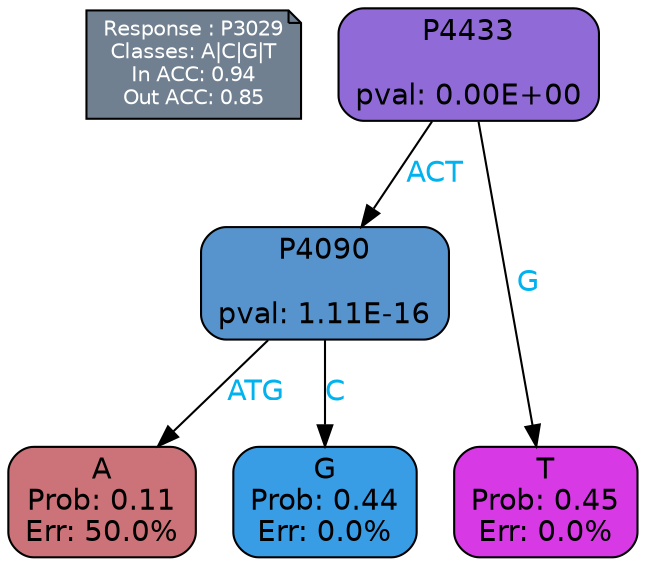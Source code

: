 digraph Tree {
node [shape=box, style="filled, rounded", color="black", fontname=helvetica] ;
graph [ranksep=equally, splines=polylines, bgcolor=transparent, dpi=600] ;
edge [fontname=helvetica] ;
LEGEND [label="Response : P3029
Classes: A|C|G|T
In ACC: 0.94
Out ACC: 0.85
",shape=note,align=left,style=filled,fillcolor="slategray",fontcolor="white",fontsize=10];1 [label="P4433

pval: 0.00E+00", fillcolor="#906bd8"] ;
2 [label="P4090

pval: 1.11E-16", fillcolor="#5794ce"] ;
3 [label="A
Prob: 0.11
Err: 50.0%", fillcolor="#cc7279"] ;
4 [label="G
Prob: 0.44
Err: 0.0%", fillcolor="#399de5"] ;
5 [label="T
Prob: 0.45
Err: 0.0%", fillcolor="#d739e5"] ;
1 -> 2 [label="ACT",fontcolor=deepskyblue2] ;
1 -> 5 [label="G",fontcolor=deepskyblue2] ;
2 -> 3 [label="ATG",fontcolor=deepskyblue2] ;
2 -> 4 [label="C",fontcolor=deepskyblue2] ;
{rank = same; 3;4;5;}{rank = same; LEGEND;1;}}